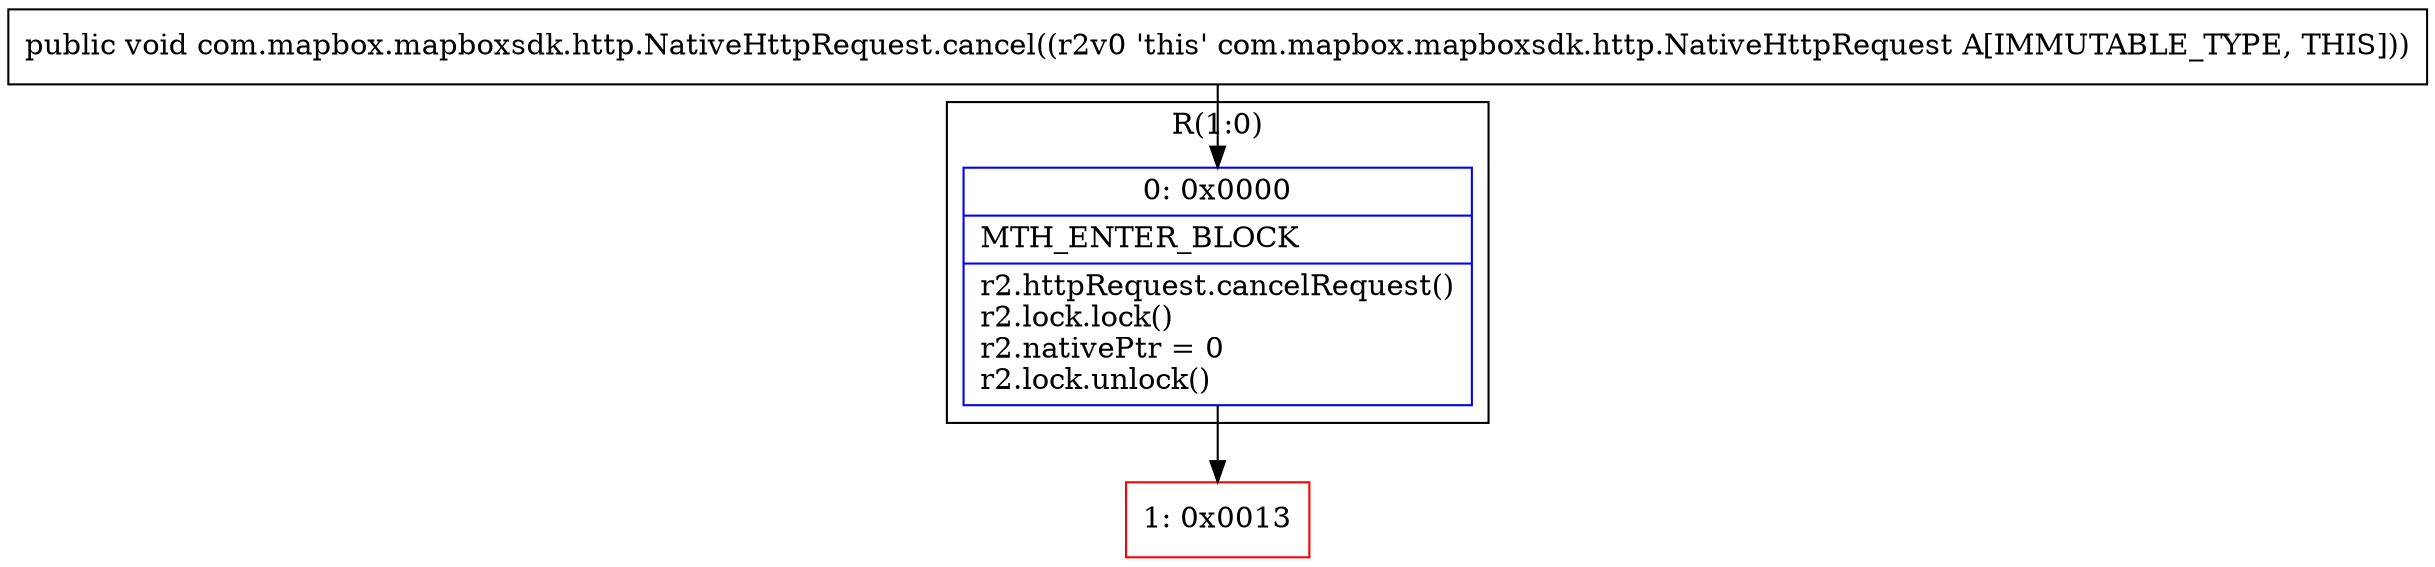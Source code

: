 digraph "CFG forcom.mapbox.mapboxsdk.http.NativeHttpRequest.cancel()V" {
subgraph cluster_Region_1208212721 {
label = "R(1:0)";
node [shape=record,color=blue];
Node_0 [shape=record,label="{0\:\ 0x0000|MTH_ENTER_BLOCK\l|r2.httpRequest.cancelRequest()\lr2.lock.lock()\lr2.nativePtr = 0\lr2.lock.unlock()\l}"];
}
Node_1 [shape=record,color=red,label="{1\:\ 0x0013}"];
MethodNode[shape=record,label="{public void com.mapbox.mapboxsdk.http.NativeHttpRequest.cancel((r2v0 'this' com.mapbox.mapboxsdk.http.NativeHttpRequest A[IMMUTABLE_TYPE, THIS])) }"];
MethodNode -> Node_0;
Node_0 -> Node_1;
}

